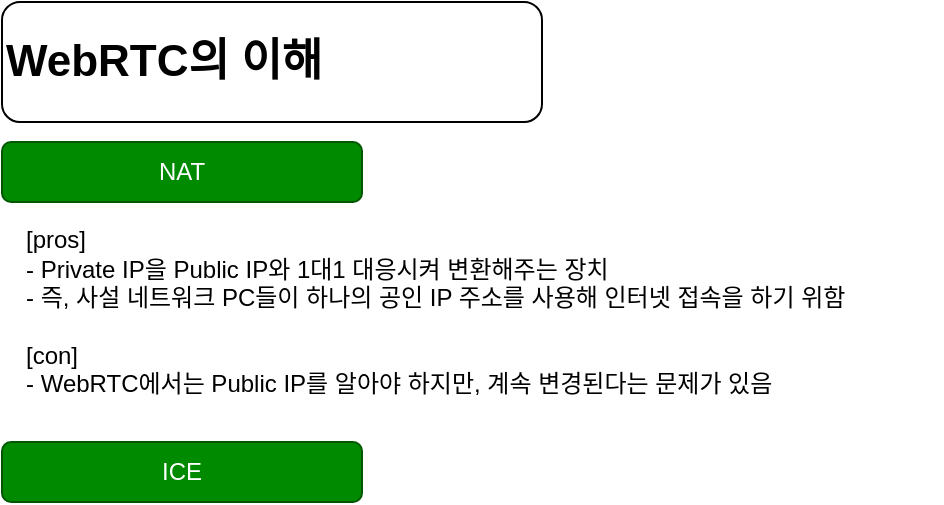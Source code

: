 <mxfile version="22.1.4" type="github">
  <diagram name="WebRTC" id="DejcVski65Hzrb7V9-FY">
    <mxGraphModel dx="1393" dy="789" grid="1" gridSize="10" guides="1" tooltips="1" connect="1" arrows="1" fold="1" page="1" pageScale="1" pageWidth="827" pageHeight="1169" math="0" shadow="0">
      <root>
        <mxCell id="0" />
        <mxCell id="1" parent="0" />
        <mxCell id="O3FIID095g_FBwwzk6d4-2" value="WebRTC의 이해" style="rounded=1;whiteSpace=wrap;html=1;align=left;fontStyle=1;fontSize=22;" vertex="1" parent="1">
          <mxGeometry x="-820" y="10" width="270" height="60" as="geometry" />
        </mxCell>
        <mxCell id="O3FIID095g_FBwwzk6d4-4" value="NAT" style="rounded=1;whiteSpace=wrap;html=1;fillColor=#008a00;fontColor=#ffffff;strokeColor=#005700;" vertex="1" parent="1">
          <mxGeometry x="-820" y="80" width="180" height="30" as="geometry" />
        </mxCell>
        <mxCell id="O3FIID095g_FBwwzk6d4-5" value="ICE" style="rounded=1;whiteSpace=wrap;html=1;fillColor=#008a00;fontColor=#ffffff;strokeColor=#005700;" vertex="1" parent="1">
          <mxGeometry x="-820" y="230" width="180" height="30" as="geometry" />
        </mxCell>
        <mxCell id="O3FIID095g_FBwwzk6d4-9" value="&lt;div style=&quot;&quot;&gt;&lt;span style=&quot;background-color: initial;&quot;&gt;[pros]&lt;/span&gt;&lt;/div&gt;&lt;div style=&quot;&quot;&gt;&lt;span style=&quot;background-color: initial;&quot;&gt;- Private IP을 Public IP와 1대1 대응시켜 변환해주는 장치&lt;/span&gt;&lt;/div&gt;&lt;div style=&quot;&quot;&gt;- 즉, 사설 네트워크 PC들이 하나의 공인 IP 주소를 사용해 인터넷 접속을 하기 위함&lt;/div&gt;&lt;div style=&quot;&quot;&gt;&lt;br&gt;&lt;/div&gt;&lt;div style=&quot;&quot;&gt;[con]&lt;/div&gt;&lt;div style=&quot;&quot;&gt;- WebRTC에서는 Public IP를 알아야 하지만, 계속 변경된다는 문제가 있음&lt;/div&gt;" style="text;html=1;align=left;verticalAlign=middle;resizable=0;points=[];autosize=1;strokeColor=none;fillColor=none;" vertex="1" parent="1">
          <mxGeometry x="-810" y="115" width="460" height="100" as="geometry" />
        </mxCell>
      </root>
    </mxGraphModel>
  </diagram>
</mxfile>
